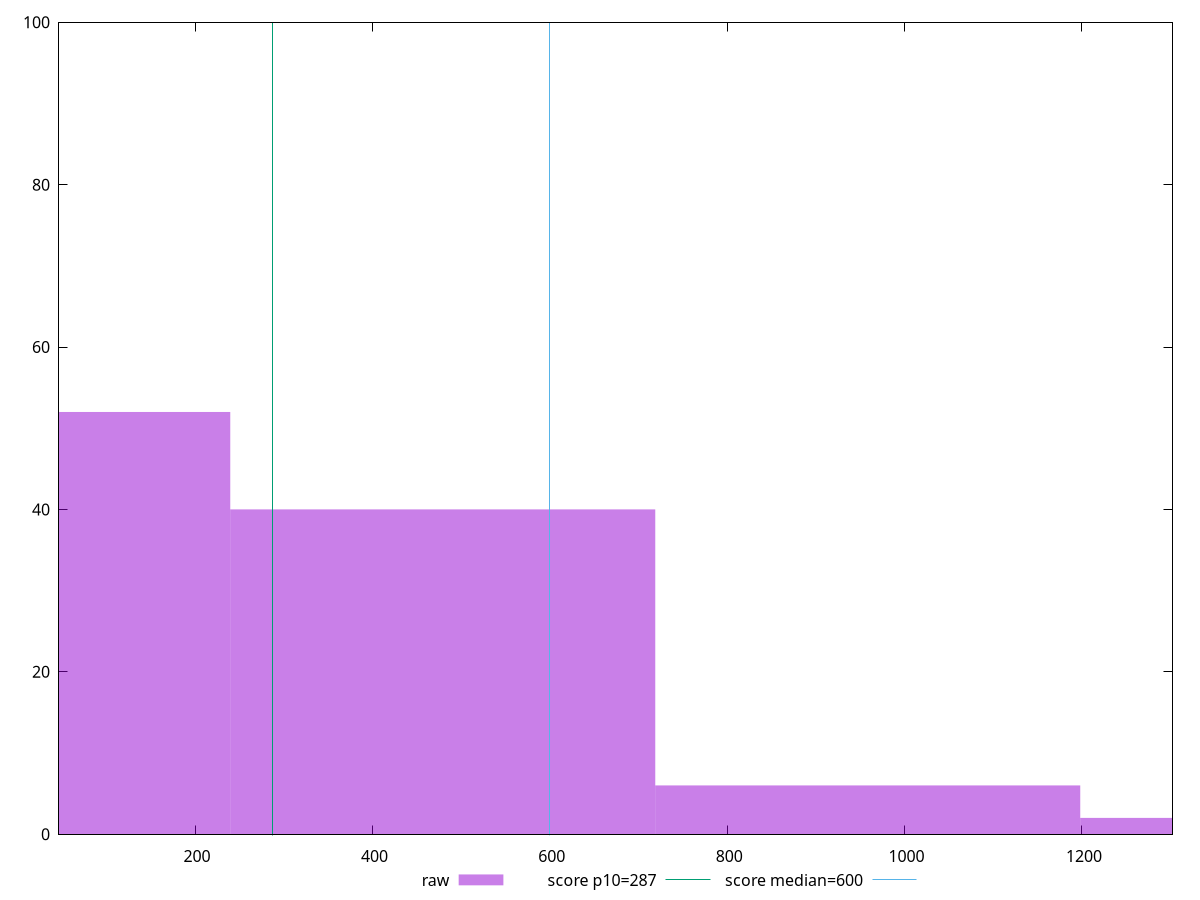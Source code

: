 reset

$raw <<EOF
479.2648923943576 40
0 52
958.5297847887152 6
1437.794677183073 2
EOF

set key outside below
set boxwidth 479.2648923943576
set xrange [46.5:1302.1915000000008]
set yrange [0:100]
set trange [0:100]
set style fill transparent solid 0.5 noborder

set parametric
set terminal svg size 640, 490 enhanced background rgb 'white'
set output "report_00013_2021-02-09T12-04-24.940Z/total-blocking-time/samples/pages+cached+noadtech/raw/histogram.svg"

plot $raw title "raw" with boxes, \
     287,t title "score p10=287", \
     600,t title "score median=600"

reset
